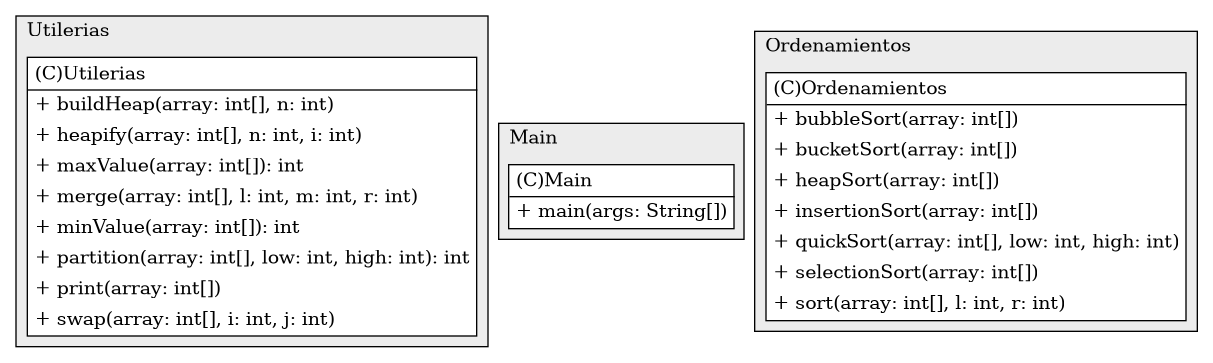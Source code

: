 @startuml

/' diagram meta data start
config=StructureConfiguration;
{
  "projectClassification": {
    "searchMode": "OpenProject", // OpenProject, AllProjects
    "includedProjects": "",
    "pathEndKeywords": "*.impl",
    "isClientPath": "",
    "isClientName": "",
    "isTestPath": "",
    "isTestName": "",
    "isMappingPath": "",
    "isMappingName": "",
    "isDataAccessPath": "",
    "isDataAccessName": "",
    "isDataStructurePath": "",
    "isDataStructureName": "",
    "isInterfaceStructuresPath": "",
    "isInterfaceStructuresName": "",
    "isEntryPointPath": "",
    "isEntryPointName": "",
    "treatFinalFieldsAsMandatory": false
  },
  "graphRestriction": {
    "classPackageExcludeFilter": "",
    "classPackageIncludeFilter": "",
    "classNameExcludeFilter": "",
    "classNameIncludeFilter": "",
    "methodNameExcludeFilter": "",
    "methodNameIncludeFilter": "",
    "removeByInheritance": "", // inheritance/annotation based filtering is done in a second step
    "removeByAnnotation": "",
    "removeByClassPackage": "", // cleanup the graph after inheritance/annotation based filtering is done
    "removeByClassName": "",
    "cutMappings": false,
    "cutEnum": true,
    "cutTests": true,
    "cutClient": true,
    "cutDataAccess": false,
    "cutInterfaceStructures": false,
    "cutDataStructures": false,
    "cutGetterAndSetter": true,
    "cutConstructors": true
  },
  "graphTraversal": {
    "forwardDepth": 6,
    "backwardDepth": 6,
    "classPackageExcludeFilter": "",
    "classPackageIncludeFilter": "",
    "classNameExcludeFilter": "",
    "classNameIncludeFilter": "",
    "methodNameExcludeFilter": "",
    "methodNameIncludeFilter": "",
    "hideMappings": false,
    "hideDataStructures": false,
    "hidePrivateMethods": true,
    "hideInterfaceCalls": true, // indirection: implementation -> interface (is hidden) -> implementation
    "onlyShowApplicationEntryPoints": false, // root node is included
    "useMethodCallsForStructureDiagram": "ForwardOnly" // ForwardOnly, BothDirections, No
  },
  "details": {
    "aggregation": "GroupByClass", // ByClass, GroupByClass, None
    "showClassGenericTypes": true,
    "showMethods": true,
    "showMethodParameterNames": true,
    "showMethodParameterTypes": true,
    "showMethodReturnType": true,
    "showPackageLevels": 2,
    "showDetailedClassStructure": true
  },
  "rootClass": "Main",
  "extensionCallbackMethod": "" // qualified.class.name#methodName - signature: public static String method(String)
}
diagram meta data end '/



digraph g {
    rankdir="TB"
    splines=polyline
    

'nodes 
subgraph cluster_1119907924 { 
   	label=Utilerias
	labeljust=l
	fillcolor="#ececec"
	style=filled
   
   Utilerias1119907924[
	label=<<TABLE BORDER="1" CELLBORDER="0" CELLPADDING="4" CELLSPACING="0">
<TR><TD ALIGN="LEFT" >(C)Utilerias</TD></TR>
<HR/>
<TR><TD ALIGN="LEFT" >+ buildHeap(array: int[], n: int)</TD></TR>
<TR><TD ALIGN="LEFT" >+ heapify(array: int[], n: int, i: int)</TD></TR>
<TR><TD ALIGN="LEFT" >+ maxValue(array: int[]): int</TD></TR>
<TR><TD ALIGN="LEFT" >+ merge(array: int[], l: int, m: int, r: int)</TD></TR>
<TR><TD ALIGN="LEFT" >+ minValue(array: int[]): int</TD></TR>
<TR><TD ALIGN="LEFT" >+ partition(array: int[], low: int, high: int): int</TD></TR>
<TR><TD ALIGN="LEFT" >+ print(array: int[])</TD></TR>
<TR><TD ALIGN="LEFT" >+ swap(array: int[], i: int, j: int)</TD></TR>
</TABLE>>
	style=filled
	margin=0
	shape=plaintext
	fillcolor="#FFFFFF"
];
} 

subgraph cluster_2390489 { 
   	label=Main
	labeljust=l
	fillcolor="#ececec"
	style=filled
   
   Main2390489[
	label=<<TABLE BORDER="1" CELLBORDER="0" CELLPADDING="4" CELLSPACING="0">
<TR><TD ALIGN="LEFT" >(C)Main</TD></TR>
<HR/>
<TR><TD ALIGN="LEFT" >+ main(args: String[])</TD></TR>
</TABLE>>
	style=filled
	margin=0
	shape=plaintext
	fillcolor="#FFFFFF"
];
} 

subgraph cluster_494212708 { 
   	label=Ordenamientos
	labeljust=l
	fillcolor="#ececec"
	style=filled
   
   Ordenamientos494212708[
	label=<<TABLE BORDER="1" CELLBORDER="0" CELLPADDING="4" CELLSPACING="0">
<TR><TD ALIGN="LEFT" >(C)Ordenamientos</TD></TR>
<HR/>
<TR><TD ALIGN="LEFT" >+ bubbleSort(array: int[])</TD></TR>
<TR><TD ALIGN="LEFT" >+ bucketSort(array: int[])</TD></TR>
<TR><TD ALIGN="LEFT" >+ heapSort(array: int[])</TD></TR>
<TR><TD ALIGN="LEFT" >+ insertionSort(array: int[])</TD></TR>
<TR><TD ALIGN="LEFT" >+ quickSort(array: int[], low: int, high: int)</TD></TR>
<TR><TD ALIGN="LEFT" >+ selectionSort(array: int[])</TD></TR>
<TR><TD ALIGN="LEFT" >+ sort(array: int[], l: int, r: int)</TD></TR>
</TABLE>>
	style=filled
	margin=0
	shape=plaintext
	fillcolor="#FFFFFF"
];
} 

'edges    

    
}
@enduml